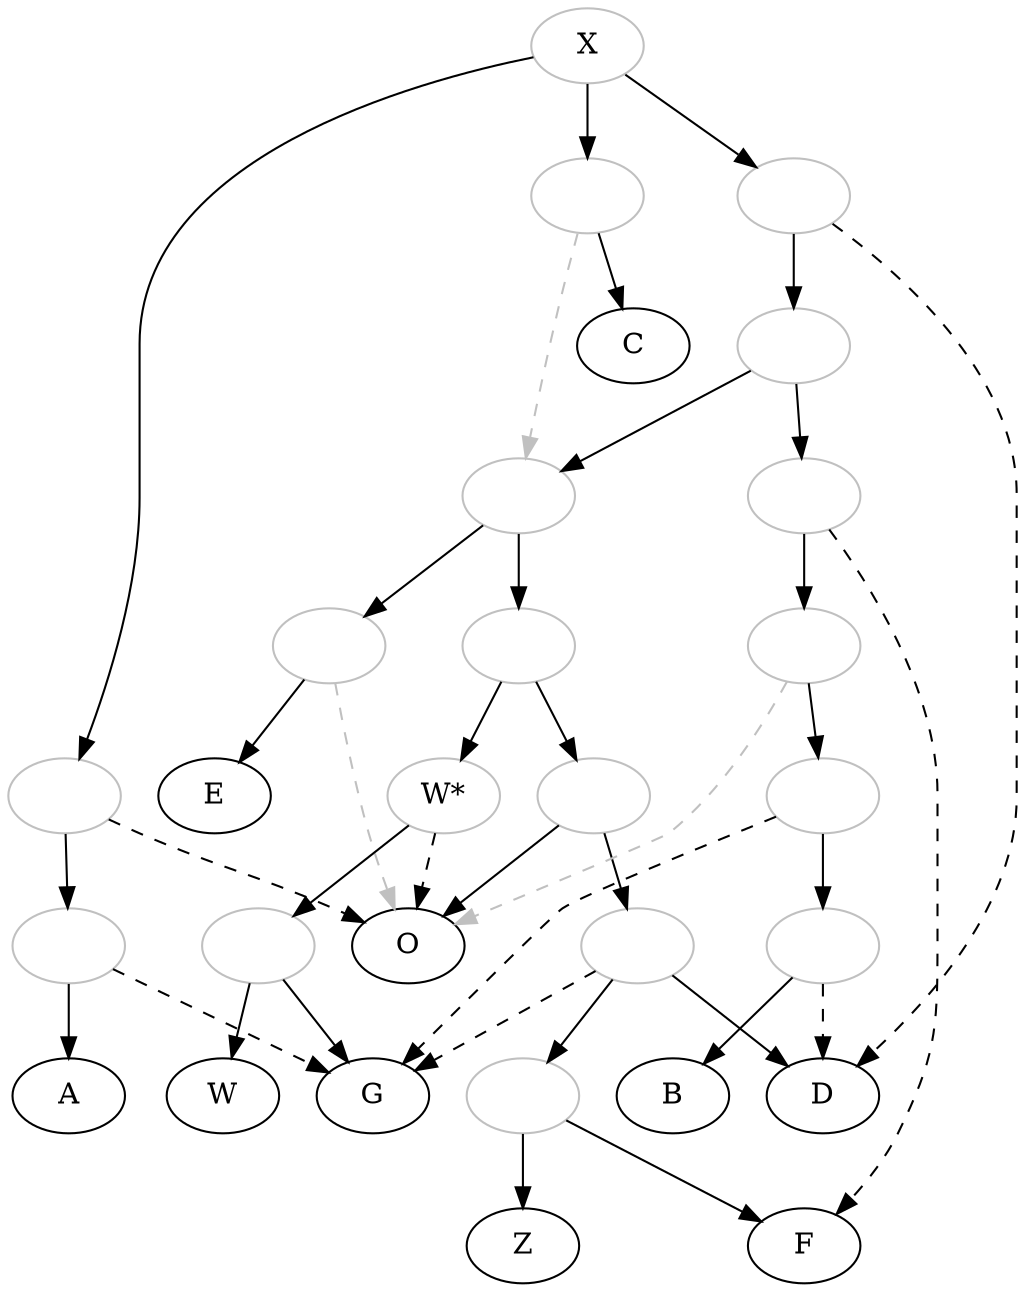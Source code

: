 digraph {

    X -> AOprime;
    X -> CEWprime;
    X -> Xprime;
    AOprime -> AGprime;
    AGprime -> A
    CEWprime -> C
    EWprime -> EOprime
    EWprime -> FWprime
    EOprime -> E 
    FWprime -> Wprime
    FWprime -> OFprime
    Wprime -> Wsecond;
    Wsecond -> W
    Wsecond -> G
    OFprime -> O
    OFprime -> DFprime
    DFprime -> ZFprime
    DFprime -> D
    ZFprime -> Z
    ZFprime -> F

    Xprime -> BWprime
    BWprime -> EWprime
    BWprime -> BFprime
    BFprime -> BOprime
    BOprime -> BGprime
    BGprime -> BDprime
    BDprime -> B

    #contamination
    AOprime -> O [style="dashed"]
    CEWprime -> EWprime[color="grey", style="dashed"]
    Xprime -> D [style="dashed"] 
    AGprime -> G [style="dashed"]    
    EOprime -> O [color="grey", style="dashed"]
    Wprime -> O [style="dashed"]
    DFprime -> G [style="dashed"]
    BOprime -> O [color="grey", style="dashed"]
    BGprime -> G [style="dashed"]
    BFprime -> F [style="dashed"]
    BDprime -> D [style="dashed"]


    X [color="grey"];
    AOprime [color="grey", label="AO*"];
    CEWprime [color="grey", label=""];
    Xprime[color="grey", label=""];
    AOprime[color="grey", label=""]
    AGprime[color="grey", label=""]
    EWprime[color="grey", label=""]
    EOprime[color="grey", label=""]
    FWprime[color="grey", label=""]
    Wprime[color="grey", label="W*"]
    Wsecond[color="grey", label=""]
    OFprime[color="grey", label=""]
    DFprime[color="grey", label=""]
    ZFprime[color="grey", label=""]
    BWprime[color="grey", label=""]
    BFprime[color="grey", label=""]
    BOprime[color="grey", label=""]
    BGprime[color="grey", label=""]
    BDprime[color="grey", label=""]

}
